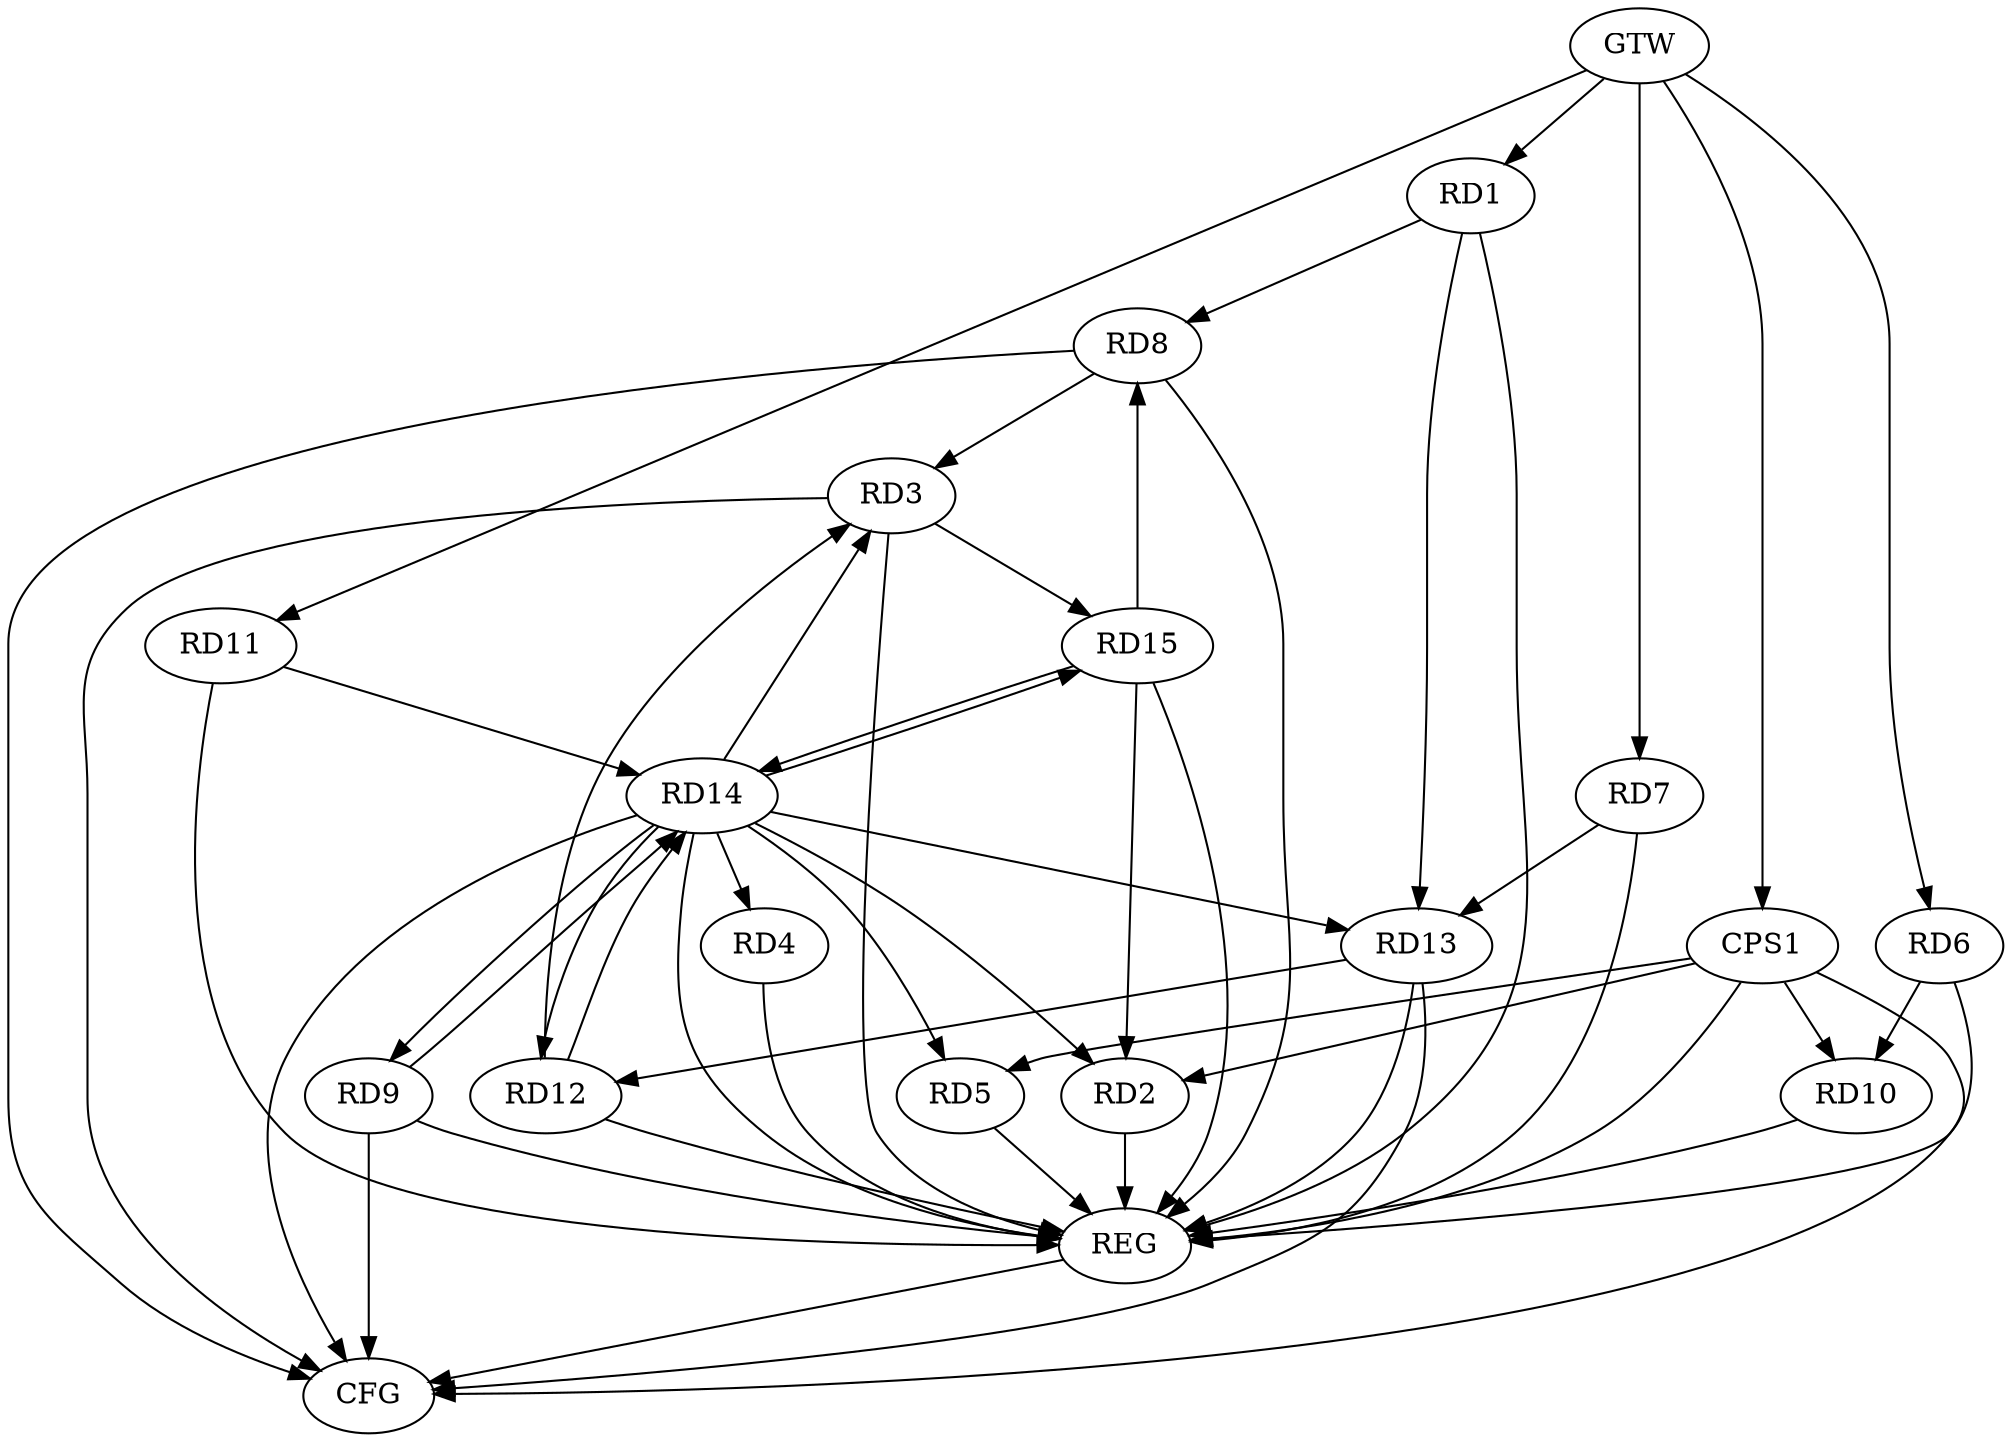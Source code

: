 strict digraph G {
  RD1 [ label="RD1" ];
  RD2 [ label="RD2" ];
  RD3 [ label="RD3" ];
  RD4 [ label="RD4" ];
  RD5 [ label="RD5" ];
  RD6 [ label="RD6" ];
  RD7 [ label="RD7" ];
  RD8 [ label="RD8" ];
  RD9 [ label="RD9" ];
  RD10 [ label="RD10" ];
  RD11 [ label="RD11" ];
  RD12 [ label="RD12" ];
  RD13 [ label="RD13" ];
  RD14 [ label="RD14" ];
  RD15 [ label="RD15" ];
  CPS1 [ label="CPS1" ];
  GTW [ label="GTW" ];
  REG [ label="REG" ];
  CFG [ label="CFG" ];
  RD1 -> RD8;
  RD1 -> RD13;
  RD14 -> RD2;
  RD15 -> RD2;
  RD8 -> RD3;
  RD12 -> RD3;
  RD14 -> RD3;
  RD3 -> RD15;
  RD14 -> RD5;
  RD6 -> RD10;
  RD7 -> RD13;
  RD15 -> RD8;
  RD9 -> RD14;
  RD11 -> RD14;
  RD13 -> RD12;
  RD12 -> RD14;
  RD14 -> RD12;
  RD15 -> RD14;
  CPS1 -> RD2;
  CPS1 -> RD5;
  CPS1 -> RD10;
  GTW -> RD1;
  GTW -> RD6;
  GTW -> RD7;
  GTW -> RD11;
  GTW -> CPS1;
  RD1 -> REG;
  RD2 -> REG;
  RD3 -> REG;
  RD4 -> REG;
  RD5 -> REG;
  RD6 -> REG;
  RD7 -> REG;
  RD8 -> REG;
  RD9 -> REG;
  RD10 -> REG;
  RD11 -> REG;
  RD12 -> REG;
  RD13 -> REG;
  RD14 -> REG;
  RD15 -> REG;
  CPS1 -> REG;
  RD14 -> CFG;
  RD3 -> CFG;
  RD8 -> CFG;
  CPS1 -> CFG;
  RD13 -> CFG;
  RD9 -> CFG;
  REG -> CFG;
  RD14 -> RD9;
  RD14 -> RD15;
  RD14 -> RD13;
  RD14 -> RD4;
}
